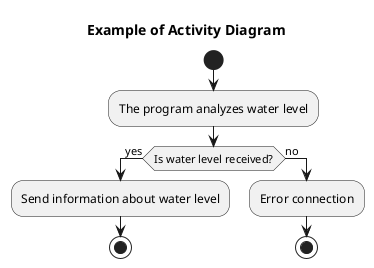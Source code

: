 @startuml
title Example of Activity Diagram 

start

:The program analyzes water level; 

if (Is water level received?) then (yes)
  :Send information about water level;
stop
else (no)
  :Error connection;

stop
@enduml
